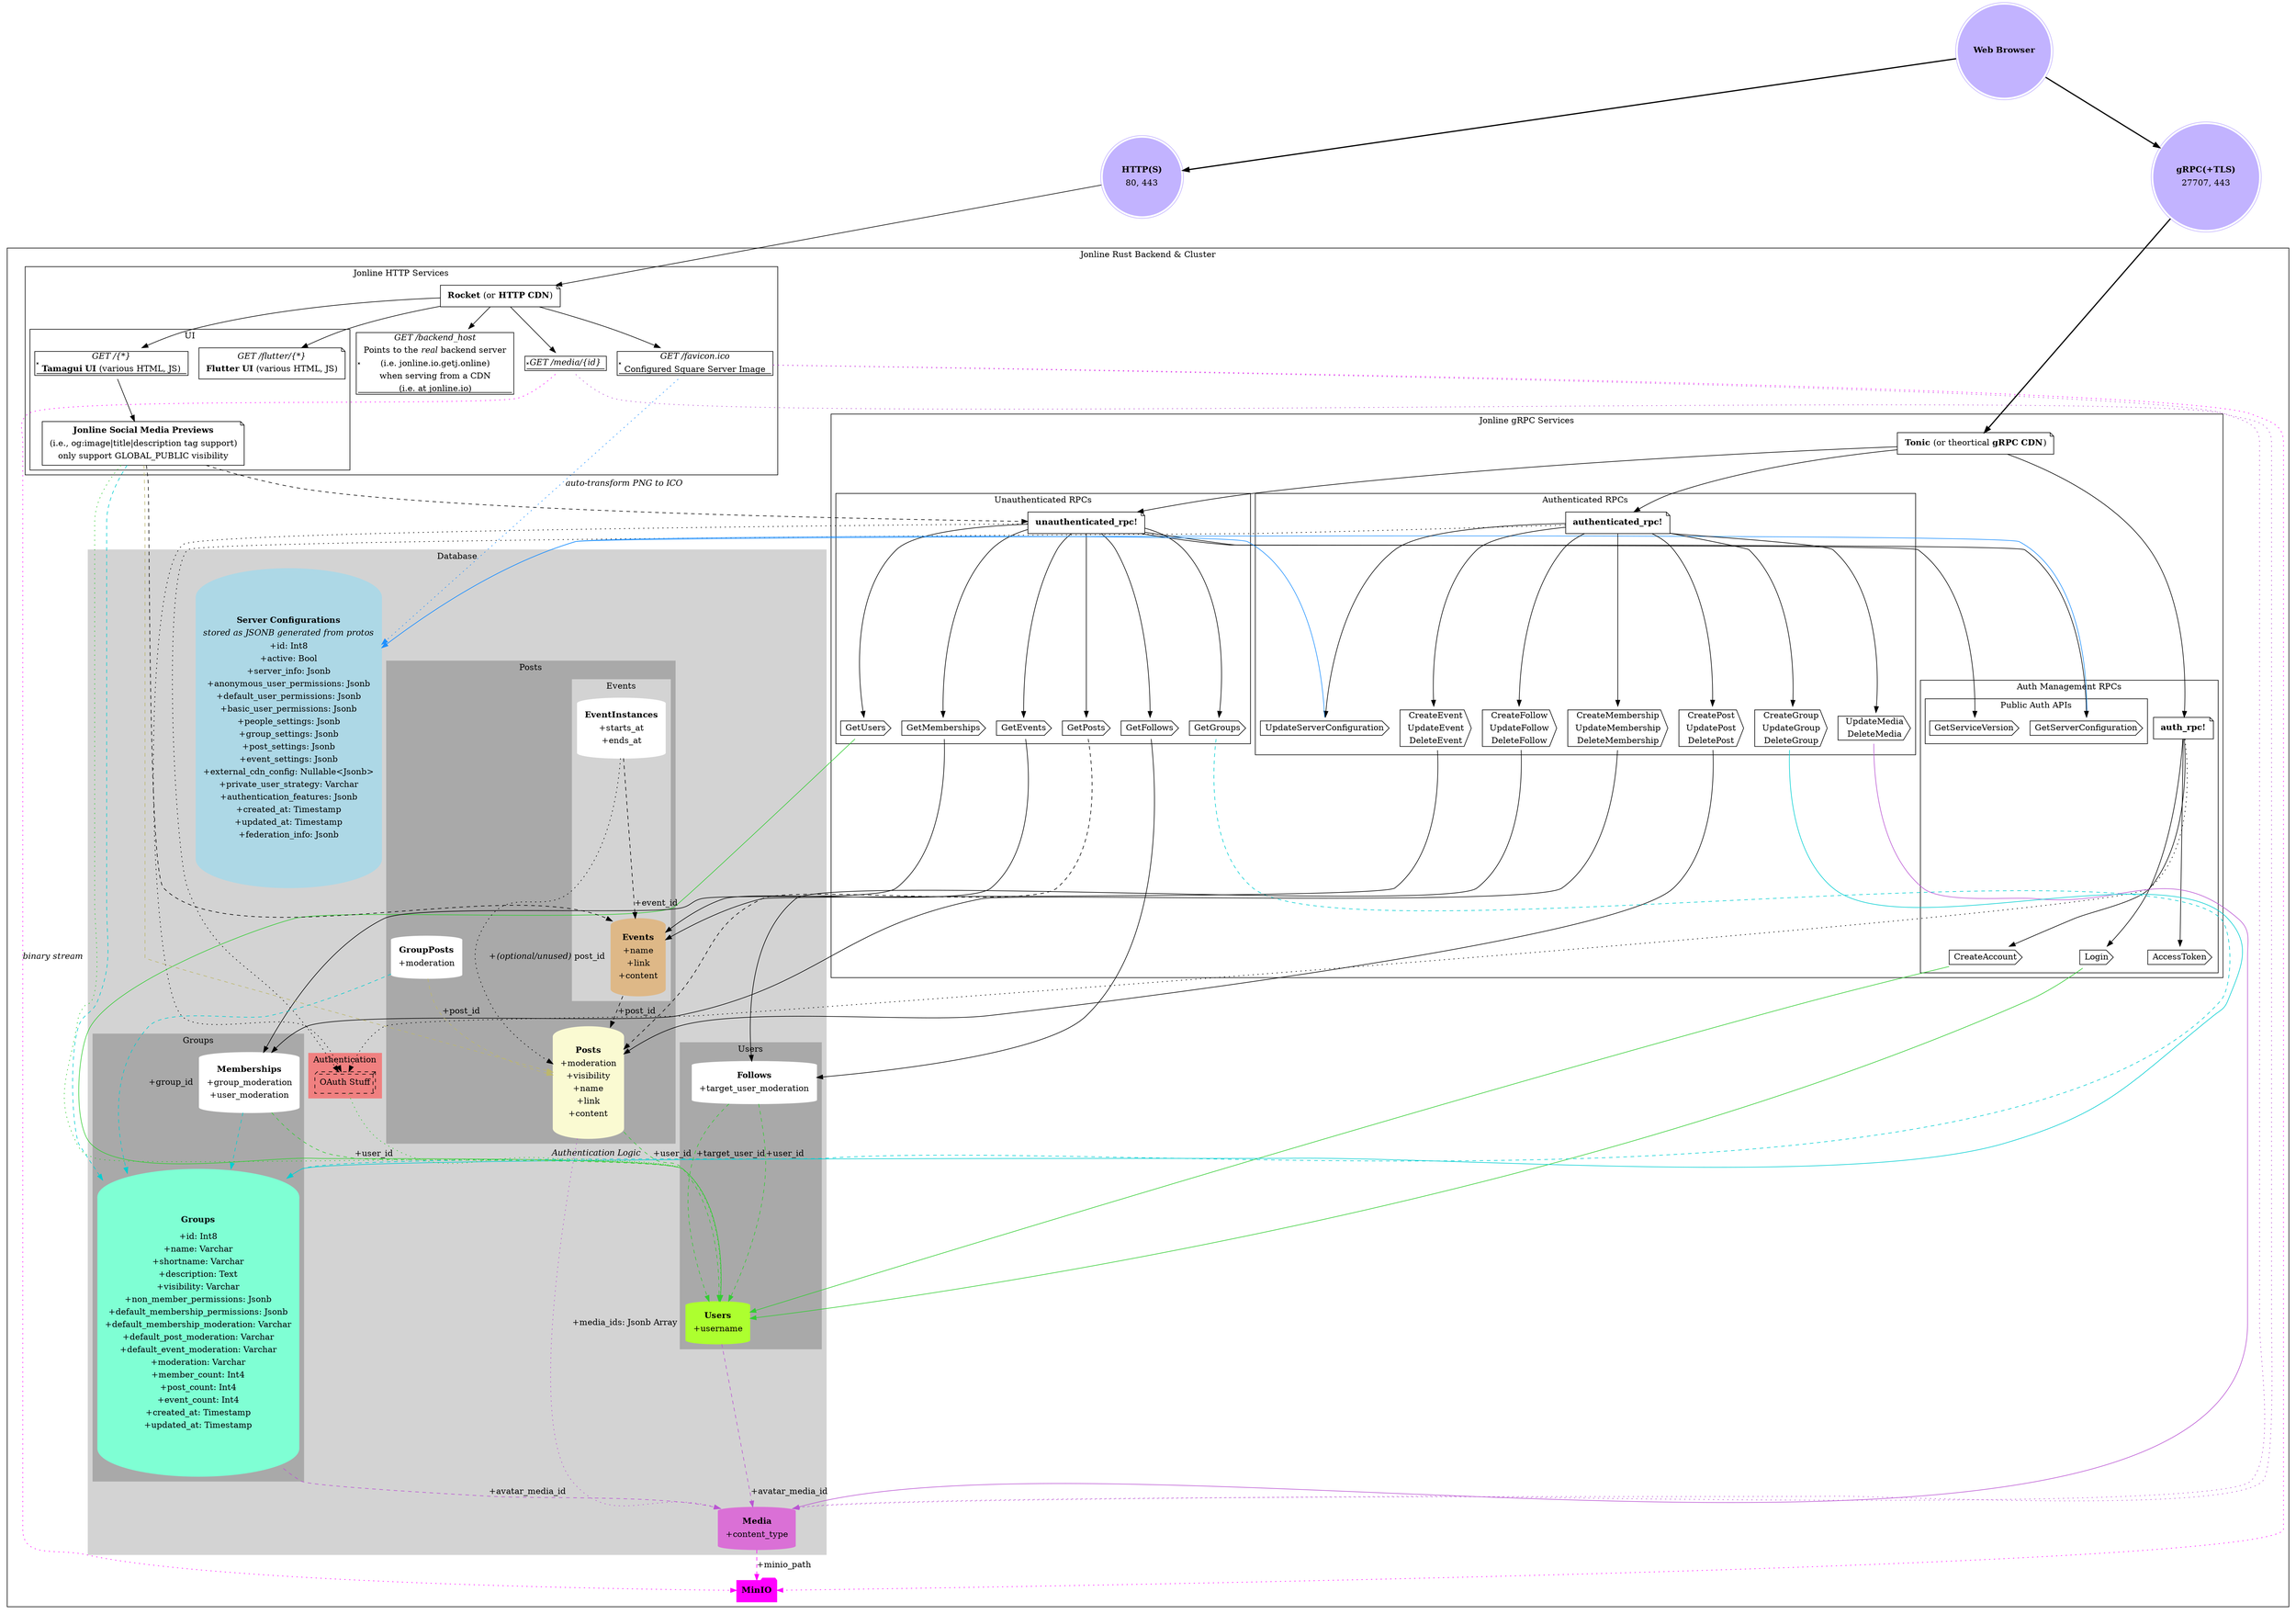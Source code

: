 digraph G {
  size = "100000,5000000";
  subgraph cluster0 {
    label = "Jonline Rust Backend & Cluster"

    
    minio [color=magenta; shape = folder; style=filled; label = <<b>MinIO</b>>;];
    
    media -> minio [color=magenta; style = dashed; label = "+minio_path";];
    
    subgraph cluster0 {
      label = "Jonline gRPC Services";
      
      tonic [shape = note;label = <
        <table border="0">
        <tr><td><b>Tonic</b>&nbsp;(or theortical&nbsp;<b>gRPC CDN</b>)</td></tr>
        </table>
        >;];
      subgraph cluster0 {
        label = "Auth Management RPCs";
        auth_rpc [shape = note;label = <
          <table border="0">
          <tr><td><b>auth_rpc!</b></td></tr>
          </table>
          >;];
        
        
        create_account [shape = cds;label = <CreateAccount>;];
        login [shape = cds;label = <Login>;];
        access_token [shape = cds;label = <AccessToken>;];
        
        auth_rpc -> create_account;
        auth_rpc -> login;
        auth_rpc -> access_token;


        subgraph cluster0 {
          label = "Public Auth APIs";
          get_service_version [shape = cds;label = <GetServiceVersion>;];
          get_server_configuration [shape = cds;label = <GetServerConfiguration>;];
        }
      }
      
      tonic -> auth_rpc;
      
      subgraph cluster1 {
        label = "Unauthenticated RPCs";
        unauthenticated_rpc [shape = note;label = <
          <table border="0">
          <tr><td><b>unauthenticated_rpc!</b></td></tr>
          </table>
          >;];

        get_users [shape = cds;label = <GetUsers>;];
        unauthenticated_rpc -> get_users;
        
        get_follows [shape = cds;label = <GetFollows>;];
        unauthenticated_rpc -> get_follows;
        
        get_groups [shape = cds;label = <GetGroups>;];
        unauthenticated_rpc -> get_groups;
        
        get_memberships [shape = cds;label = <GetMemberships>;];
        unauthenticated_rpc -> get_memberships;

        get_posts [shape = cds;label = <GetPosts>;];
        unauthenticated_rpc -> get_posts;

        get_events [shape = cds;label = <GetEvents>;];
        unauthenticated_rpc -> get_events;
      }

      unauthenticated_rpc -> get_server_configuration;
      unauthenticated_rpc -> get_service_version;
      tonic -> unauthenticated_rpc;
      
      
      // resolve_dns -> jonlineio_dns [style = dashed;];
      // resolve_dns -> oakcitysocial_dns [style = dashed;];
      // resolve_dns -> bullcitysocial_dns [style = dashed;];
      
      
      
      
      subgraph cluster2 {
        label = "Authenticated RPCs";
        authenticated_rpc [shape = note;label = <
          <table border="0">
          <tr><td><b>authenticated_rpc!</b></td></tr>
          </table>
          >;];
        
        update_server_configuration [shape = cds;label = <UpdateServerConfiguration>;];
        authenticated_rpc -> update_server_configuration;
        
        cud_media [shape = cds;label = <
          <table border="0">
          <tr><td>UpdateMedia</td></tr>
          <tr><td>DeleteMedia</td></tr>
          </table>
          >;];
        authenticated_rpc -> cud_media;
        
        cud_follow [shape = cds;label = <
          <table border="0">
          <tr><td>CreateFollow</td></tr>
          <tr><td>UpdateFollow</td></tr>
          <tr><td>DeleteFollow</td></tr>
          </table>
          >;];
        authenticated_rpc -> cud_follow;
        cud_group [shape = cds;label = <
          <table border="0">
          <tr><td>CreateGroup</td></tr>
          <tr><td>UpdateGroup</td></tr>
          <tr><td>DeleteGroup</td></tr>
          </table>
          >;];
        authenticated_rpc -> cud_group;
        cud_membership [shape = cds;label = <
          <table border="0">
          <tr><td>CreateMembership</td></tr>
          <tr><td>UpdateMembership</td></tr>
          <tr><td>DeleteMembership</td></tr>
          </table>
          >;];
        authenticated_rpc -> cud_membership;
        cud_post [shape = cds;label = <
          <table border="0">
          <tr><td>CreatePost</td></tr>
          <tr><td>UpdatePost</td></tr>
          <tr><td>DeletePost</td></tr>
          </table>
          >;];
        authenticated_rpc -> cud_post;
        cud_event [shape = cds;label = <
          <table border="0">
          <tr><td>CreateEvent</td></tr>
          <tr><td>UpdateEvent</td></tr>
          <tr><td>DeleteEvent</td></tr>
          </table>
          >;];
        authenticated_rpc -> cud_event;
      }
    }
      
    tonic -> authenticated_rpc;
    auth_rpc -> oauth_stuff [style=dotted;];
    authenticated_rpc -> oauth_stuff [style=dotted;];
    unauthenticated_rpc -> oauth_stuff [style=dotted;];
    
    subgraph cluster1 {
      label = "Jonline HTTP Services";
      // node [style = filled; color = white;];
      // style = filled;
      // color = lightgrey;
      
      rocket [shape = note;label = <
        <table border="0">
        <tr><td><b>Rocket</b>&nbsp;(or <b>HTTP CDN</b>)</td></tr>
        </table>
        >;];
      
      http_get_media [shape = signature;label = <<i>GET /media/{id}</i>>;];
      rocket -> http_get_media;

      backend_host [shape = signature;label = <
        <table border="0">
        <tr><td><i>GET /backend_host</i></td></tr>
        <tr><td>Points to the <i>real</i>&nbsp;backend server</td></tr>
        <tr><td>(i.e. jonline.io.getj.online)</td></tr>
        <tr><td>when serving from a CDN</td></tr>
        <tr><td>(i.e. at jonline.io)</td></tr>

        </table>
        >;];
      rocket -> backend_host;

      favicon [shape = signature;label = <
        <table border="0">
        <tr><td><i>GET /favicon.ico</i></td></tr>
        <tr><td>Configured Square Server Image</td></tr>
        </table>
        >;];
      rocket -> favicon;
      subgraph cluster0 {
        label="UI"
        tamagui [shape = signature;label = <
          <table border="0">
          <tr><td><i>GET /{*}</i></td></tr>
          <tr><td><b>Tamagui UI</b>&nbsp;(various HTML, JS)</td></tr>
          </table>
          >;];
        tamagui_previews [shape = note;label = <
          <table border="0">
          <tr><td><b>Jonline Social Media Previews</b></td></tr>
          <tr><td>(i.e., og:image|title|description tag support)</td></tr>
          <tr><td>only support GLOBAL_PUBLIC visibility</td></tr>
          </table>
          >;];
        tamagui -> tamagui_previews;
        flutter [shape = note;label = <
          <table border="0">
          <tr><td><i>GET /flutter/{*}</i></td></tr>
          <tr><td><b>Flutter UI</b>&nbsp;(various HTML, JS)</td></tr>
          </table>
          >;];
      }
      rocket -> tamagui;
      rocket -> flutter;
    }


    subgraph cluster2 {
      label = "Database";
      // label = <<table><tr><td><b>bullcitysocial</b></td></tr><tr><td>(K8s Namespace)</td></tr></table>>;
      node [style = filled; color = white;];
      
      style = filled;
      color = lightgrey;
      
      server_configurations [style = filled; shape = cylinder; color=lightblue; label = <
        <table border="0">
        <tr><td><b>Server Configurations</b></td></tr>
        <tr><td><i>stored as JSONB generated from protos</i></td></tr>
        <tr><td>+id: Int8</td></tr>
        <tr><td>+active: Bool</td></tr>
        <tr><td>+server_info: Jsonb</td></tr>
        <tr><td>+anonymous_user_permissions: Jsonb</td></tr>
        <tr><td>+default_user_permissions: Jsonb</td></tr>
        <tr><td>+basic_user_permissions: Jsonb</td></tr>
        <tr><td>+people_settings: Jsonb</td></tr>
        <tr><td>+group_settings: Jsonb</td></tr>
        <tr><td>+post_settings: Jsonb</td></tr>
        <tr><td>+event_settings: Jsonb</td></tr>
        <tr><td>+external_cdn_config: Nullable&lt;Jsonb&gt;</td></tr>
        <tr><td>+private_user_strategy: Varchar</td></tr>
        <tr><td>+authentication_features: Jsonb</td></tr>
        <tr><td>+created_at: Timestamp</td></tr>
        <tr><td>+updated_at: Timestamp</td></tr>
        <tr><td>+federation_info: Jsonb</td></tr>
        </table>
        >;];

      media [shape = cylinder; style=filled; color=orchid; label = <
        <table border="0">
        <tr><td><b>Media</b></td></tr>
        <tr><td>+content_type</td></tr>
        </table>
        >;];

      // subgraph {auth_rpc}
      subgraph cluster0 {
        label = "Users";
        style = filled;
        color = darkgrey;
        users [shape = cylinder; style=filled; color=greenyellow;label = <
          <table border="0">
          <tr><td><b>Users</b></td></tr>
          <tr><td>+username</td></tr>
          </table>
          >;];
        follows [shape = cylinder; style=filled; color=white;label = <
          <table border="0">
          <tr><td><b>Follows</b></td></tr>
          <tr><td>+target_user_moderation</td></tr>
          </table>
          >;];
        follows -> users [color=limegreen;style = dashed; label = "+target_user_id";];
        follows -> users [color=limegreen;style = dashed; label = "+user_id";];
      }
      users -> media [color=mediumorchid;style = dashed; label = "+avatar_media_id";];


      subgraph cluster1 {
        label = "Authentication";
        style = filled;
        color = LightCoral;
        node [style = filled; color = white;];
        oauth_stuff [shape=box3d; style=dashed; label="OAuth Stuff";];
      }
      oauth_stuff -> users [color=limegreen;style = dotted; label = <<i>Authentication Logic</i>>];

      subgraph cluster2 {
        label = "Groups";
        style = filled;
        color = darkgrey;
        node [style = filled; color = white;];
        groups [shape = cylinder; style=filled; color=aquamarine;label = <
          <table border="0">
          <tr><td><b>Groups</b></td></tr>
          <tr><td></td></tr>
          <tr><td>+id: Int8</td></tr>
          <tr><td>+name: Varchar</td></tr>
          <tr><td>+shortname: Varchar</td></tr>
          <tr><td>+description: Text</td></tr>
          <tr><td>+visibility: Varchar</td></tr>
          <tr><td>+non_member_permissions: Jsonb</td></tr>
          <tr><td>+default_membership_permissions: Jsonb</td></tr>
          <tr><td>+default_membership_moderation: Varchar</td></tr>
          <tr><td>+default_post_moderation: Varchar</td></tr>
          <tr><td>+default_event_moderation: Varchar</td></tr>
          <tr><td>+moderation: Varchar</td></tr>
          <tr><td>+member_count: Int4</td></tr>
          <tr><td>+post_count: Int4</td></tr>
          <tr><td>+event_count: Int4</td></tr>
          <tr><td>+created_at: Timestamp</td></tr>
          <tr><td>+updated_at: Timestamp</td></tr>
          </table>
          >;];
        
        memberships [shape = cylinder; style=filled; color=white;label = <
          <table border="0">
          <tr><td><b>Memberships</b></td></tr>
          <tr><td>+group_moderation</td></tr>
          <tr><td>+user_moderation</td></tr>
          </table>
          >;];
        memberships -> groups [color=darkturquoise;style = dashed;];
      }
      
      subgraph cluster3 {
        label = "Posts";
        style = filled;
        color = darkgrey;
        node [style = filled; color = white;];
        group_posts [shape = cylinder; style=filled; color=white; label = <
          <table border="0">
          <tr><td><b>GroupPosts</b></td></tr>
          <tr><td>+moderation</td></tr>
          </table>
          >;];

        posts [shape = cylinder; style=filled; color=lightgoldenrodyellow;label = <
          <table border="0">
          <tr><td><b>Posts</b></td></tr>
          <tr><td>+moderation</td></tr>
          <tr><td>+visibility</td></tr>
          <tr><td>+name</td></tr>
          <tr><td>+link</td></tr>
          <tr><td>+content</td></tr>
          </table>
          >;];

        group_posts -> posts [color=darkkhaki;style = dashed; label = "+post_id";];

        subgraph cluster0 {
          label = "Events";
          style = filled;
          color = lightgrey;
          node [style = filled; color = white;];
          events [shape = cylinder;style = filled; color = burlywood;label = <
            <table border="0">
            <tr><td><b>Events</b></td></tr>
            <tr><td>+name</td></tr>
            <tr><td>+link</td></tr>
            <tr><td>+content</td></tr>
            </table>
            >;];
          event_instances [shape = cylinder;label = <
            <table border="0">
            <tr><td><b>EventInstances</b></td></tr>
            <tr><td>+starts_at</td></tr>
            <tr><td>+ends_at</td></tr>
            </table>
            >;];
          event_instances -> events [style = dashed; label = "+event_id";];
        }

        events->posts [style = dashed; label = "+post_id";];
        event_instances->posts [style = dotted; label = <+<i>(optional/unused)</i>&nbsp;post_id>;];
      }


      groups -> media [color=mediumorchid;style = dashed; label = "+avatar_media_id";];
      memberships -> users [color=limegreen;style = dashed; label = "+user_id";];
      group_posts -> groups [color=darkturquoise;style = dashed; label = "+group_id";];

      posts -> users [color=limegreen;style = dashed; label = "+user_id";];
      // group_posts -> groups [color=darkturquoise;style = dashed; label = "+group_id";];
      // posts -> media [color=mediumorchid;style=dotted];
      // posts -> media [color=mediumorchid;style=dotted];
      posts -> media [color=mediumorchid;style=dotted; label="+media_ids: Jsonb Array"];
    }
  }



    get_server_configuration -> server_configurations [color=dodgerblue];
    update_server_configuration -> server_configurations [color=dodgerblue];
    create_account -> users [color=limegreen;];
    get_users -> users [color=limegreen;];
    cud_media -> media [color=mediumorchid];
    login -> users [color=limegreen;];
    cud_follow -> follows;
    get_follows -> follows;
    cud_group -> groups [color=darkturquoise;];
    get_groups -> groups [color=darkturquoise;style=dashed];
    get_memberships -> memberships;
    cud_membership -> memberships;
    cud_post -> posts[color=darkhaki;];
    get_posts -> posts[color=darkhaki;style=dashed];
    get_events -> events;
    cud_event -> events;
  http -> rocket;

  grpc -> tonic [style = bold;];
  tamagui_previews -> unauthenticated_rpc [style = dashed;];

  tamagui_previews -> groups [color=darkturquoise;style = dashed;];
  tamagui_previews -> posts [color=darkkhaki;style = dashed;];
  tamagui_previews -> events [style = dashed;];
  tamagui_previews -> users [color=limegreen;style = dotted;];
  http_get_media -> media [color=mediumorchid;style = dotted;];
  http_get_media -> minio [style = dotted; color=magenta; label = <<i>binary stream</i>>;];

  favicon -> server_configurations [color=dodgerblue; style = dotted; label = <<i>auto-transform PNG to ICO</i>>;];
  favicon -> media [color=mediumorchid;style = dotted;];
  favicon -> minio [color=magenta; style = dotted;];

  // subgraph cluster2 {
  //   label="The Open Web"
  
  browser [shape = doublecircle;style = filled;color = ".7 .3 1.0";label = <<b>Web Browser</b>>;];
  
  http [shape = doublecircle;style = filled;color = ".7 .3 1.0";label = <
    <table border="0">
    <tr><td><b>HTTP(S)</b></td></tr>
    <tr><td>80, 443</td></tr>
    </table>
    >;];
  browser -> http [style = bold;];
  grpc [shape = doublecircle;style = filled;color = ".7 .3 1.0";label = <
    <table border="0">
    <tr><td><b>gRPC(+TLS)</b></td></tr>
    <tr><td>27707, 443</td></tr>
    </table>
    >;];
  browser -> grpc [style = bold;];
}